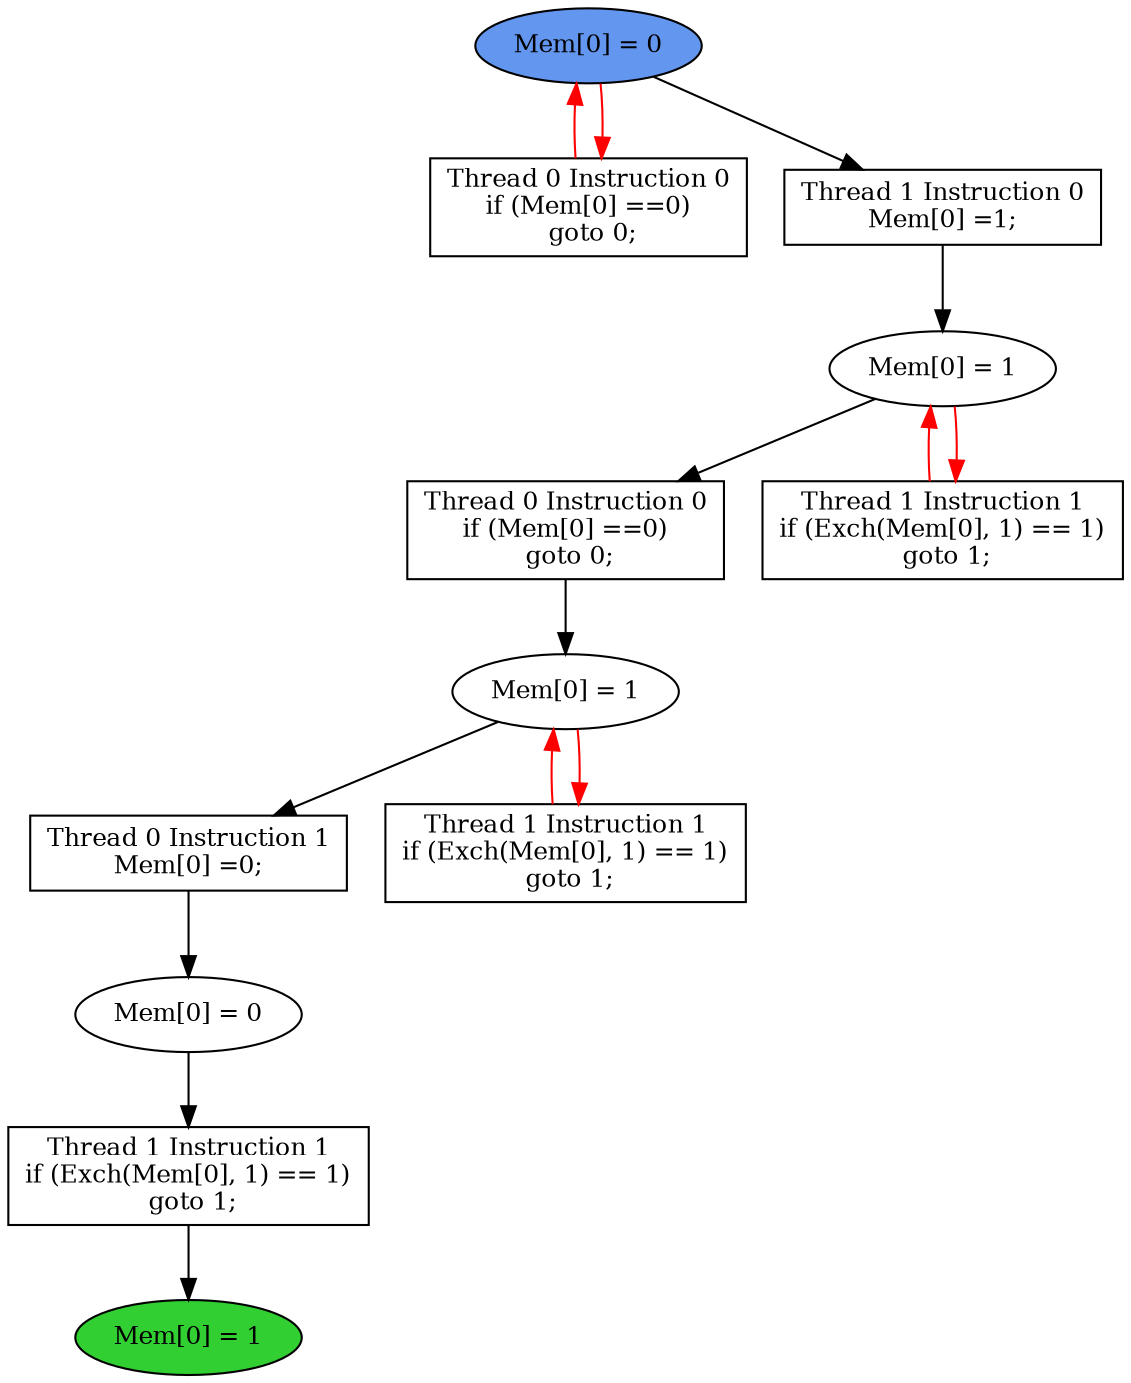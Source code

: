 digraph "graph" {
graph [fontsize=12]
node [fontsize=12]
edge [fontsize=12]
rankdir=TB;
"N12" -> "N11" [uuid = "<A0, S2>", color = "#000000", fontcolor = "#ffffff", style = "solid", label = "", dir = "forward", weight = "1"]
"N21" -> "N20" [uuid = "<A1, S1>", color = "#000000", fontcolor = "#ffffff", style = "solid", label = "", dir = "forward", weight = "1"]
"N24" -> "N17" [uuid = "<A2, START>", color = "#ff0000", fontcolor = "#ffffff", style = "solid", label = "", dir = "back", weight = "1"]
"N10" -> "N9" [uuid = "<A3, END>", color = "#000000", fontcolor = "#ffffff", style = "solid", label = "", dir = "forward", weight = "1"]
"N22" -> "N18" [uuid = "<A4, S0>", color = "#ff0000", fontcolor = "#ffffff", style = "solid", label = "", dir = "back", weight = "1"]
"N23" -> "N22" [uuid = "<A5, S0>", color = "#000000", fontcolor = "#ffffff", style = "solid", label = "", dir = "forward", weight = "1"]
"N20" -> "N19" [uuid = "<A6, S1>", color = "#ff0000", fontcolor = "#ffffff", style = "solid", label = "", dir = "back", weight = "1"]
"N20" -> "N12" [uuid = "<A0, S1>", color = "#000000", fontcolor = "#ffffff", style = "solid", label = "", dir = "forward", weight = "1"]
"N22" -> "N21" [uuid = "<A1, S0>", color = "#000000", fontcolor = "#ffffff", style = "solid", label = "", dir = "forward", weight = "1"]
"N24" -> "N17" [uuid = "<A2, START>", color = "#ff0000", fontcolor = "#ffffff", style = "solid", label = "", dir = "forward", weight = "1"]
"N11" -> "N10" [uuid = "<A3, S2>", color = "#000000", fontcolor = "#ffffff", style = "solid", label = "", dir = "forward", weight = "1"]
"N22" -> "N18" [uuid = "<A4, S0>", color = "#ff0000", fontcolor = "#ffffff", style = "solid", label = "", dir = "forward", weight = "1"]
"N24" -> "N23" [uuid = "<A5, START>", color = "#000000", fontcolor = "#ffffff", style = "solid", label = "", dir = "forward", weight = "1"]
"N20" -> "N19" [uuid = "<A6, S1>", color = "#ff0000", fontcolor = "#ffffff", style = "solid", label = "", dir = "forward", weight = "1"]
"N9" [uuid="END", label="Mem[0] = 1", fillcolor = "#31cf31", fontcolor = "#000000", shape = "ellipse", style = "filled, solid"]
"N10" [uuid="A3", label="Thread 1 Instruction 1
if (Exch(Mem[0], 1) == 1)
 goto 1;", fillcolor = "#ffffff", fontcolor = "#000000", shape = "box", style = "filled, solid"]
"N11" [uuid="S2", label="Mem[0] = 0", fillcolor = "#ffffff", fontcolor = "#000000", shape = "ellipse", style = "filled, solid"]
"N12" [uuid="A0", label="Thread 0 Instruction 1
Mem[0] =0;", fillcolor = "#ffffff", fontcolor = "#000000", shape = "box", style = "filled, solid"]
"N17" [uuid="A2", label="Thread 0 Instruction 0
if (Mem[0] ==0)
 goto 0;", fillcolor = "#ffffff", fontcolor = "#000000", shape = "box", style = "filled, solid"]
"N18" [uuid="A4", label="Thread 1 Instruction 1
if (Exch(Mem[0], 1) == 1)
 goto 1;", fillcolor = "#ffffff", fontcolor = "#000000", shape = "box", style = "filled, solid"]
"N19" [uuid="A6", label="Thread 1 Instruction 1
if (Exch(Mem[0], 1) == 1)
 goto 1;", fillcolor = "#ffffff", fontcolor = "#000000", shape = "box", style = "filled, solid"]
"N20" [uuid="S1", label="Mem[0] = 1", fillcolor = "#ffffff", fontcolor = "#000000", shape = "ellipse", style = "filled, solid"]
"N21" [uuid="A1", label="Thread 0 Instruction 0
if (Mem[0] ==0)
 goto 0;", fillcolor = "#ffffff", fontcolor = "#000000", shape = "box", style = "filled, solid"]
"N22" [uuid="S0", label="Mem[0] = 1", fillcolor = "#ffffff", fontcolor = "#000000", shape = "ellipse", style = "filled, solid"]
"N23" [uuid="A5", label="Thread 1 Instruction 0
Mem[0] =1;", fillcolor = "#ffffff", fontcolor = "#000000", shape = "box", style = "filled, solid"]
"N24" [uuid="START", label="Mem[0] = 0", fillcolor = "#6396ef", fontcolor = "#000000", shape = "ellipse", style = "filled, solid"]
}